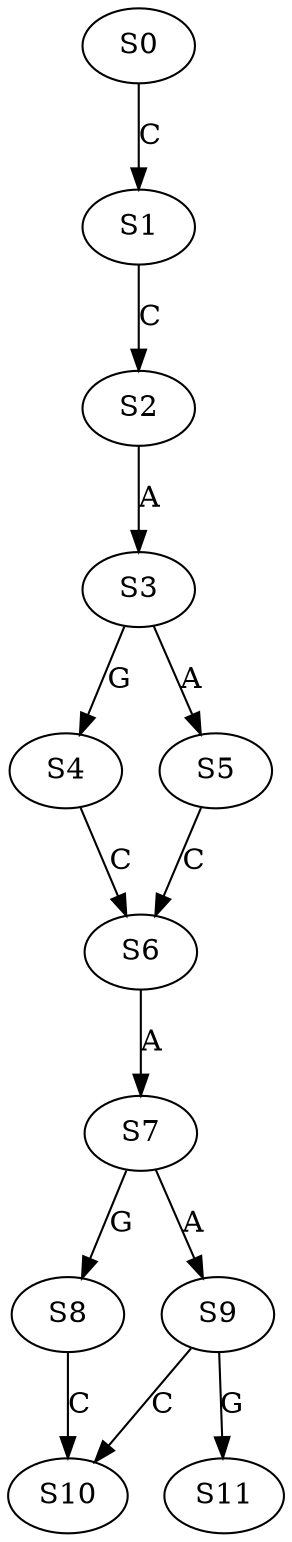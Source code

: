 strict digraph  {
	S0 -> S1 [ label = C ];
	S1 -> S2 [ label = C ];
	S2 -> S3 [ label = A ];
	S3 -> S4 [ label = G ];
	S3 -> S5 [ label = A ];
	S4 -> S6 [ label = C ];
	S5 -> S6 [ label = C ];
	S6 -> S7 [ label = A ];
	S7 -> S8 [ label = G ];
	S7 -> S9 [ label = A ];
	S8 -> S10 [ label = C ];
	S9 -> S11 [ label = G ];
	S9 -> S10 [ label = C ];
}
